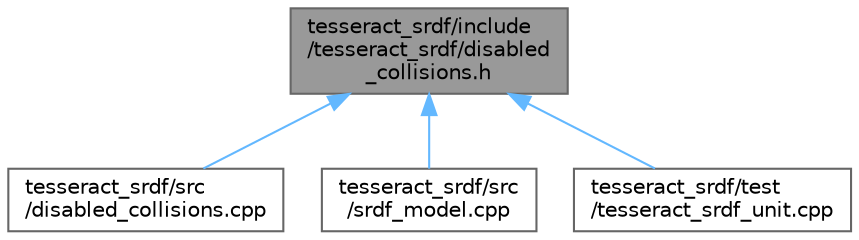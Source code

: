 digraph "tesseract_srdf/include/tesseract_srdf/disabled_collisions.h"
{
 // LATEX_PDF_SIZE
  bgcolor="transparent";
  edge [fontname=Helvetica,fontsize=10,labelfontname=Helvetica,labelfontsize=10];
  node [fontname=Helvetica,fontsize=10,shape=box,height=0.2,width=0.4];
  Node1 [label="tesseract_srdf/include\l/tesseract_srdf/disabled\l_collisions.h",height=0.2,width=0.4,color="gray40", fillcolor="grey60", style="filled", fontcolor="black",tooltip="Parse disabled collision data from srdf file."];
  Node1 -> Node2 [dir="back",color="steelblue1",style="solid"];
  Node2 [label="tesseract_srdf/src\l/disabled_collisions.cpp",height=0.2,width=0.4,color="grey40", fillcolor="white", style="filled",URL="$dd/d18/disabled__collisions_8cpp.html",tooltip="Parse disabled collision data from srdf file."];
  Node1 -> Node3 [dir="back",color="steelblue1",style="solid"];
  Node3 [label="tesseract_srdf/src\l/srdf_model.cpp",height=0.2,width=0.4,color="grey40", fillcolor="white", style="filled",URL="$d6/de2/srdf__model_8cpp.html",tooltip="Parse srdf xml."];
  Node1 -> Node4 [dir="back",color="steelblue1",style="solid"];
  Node4 [label="tesseract_srdf/test\l/tesseract_srdf_unit.cpp",height=0.2,width=0.4,color="grey40", fillcolor="white", style="filled",URL="$d3/d6b/tesseract__srdf__unit_8cpp.html",tooltip=" "];
}
